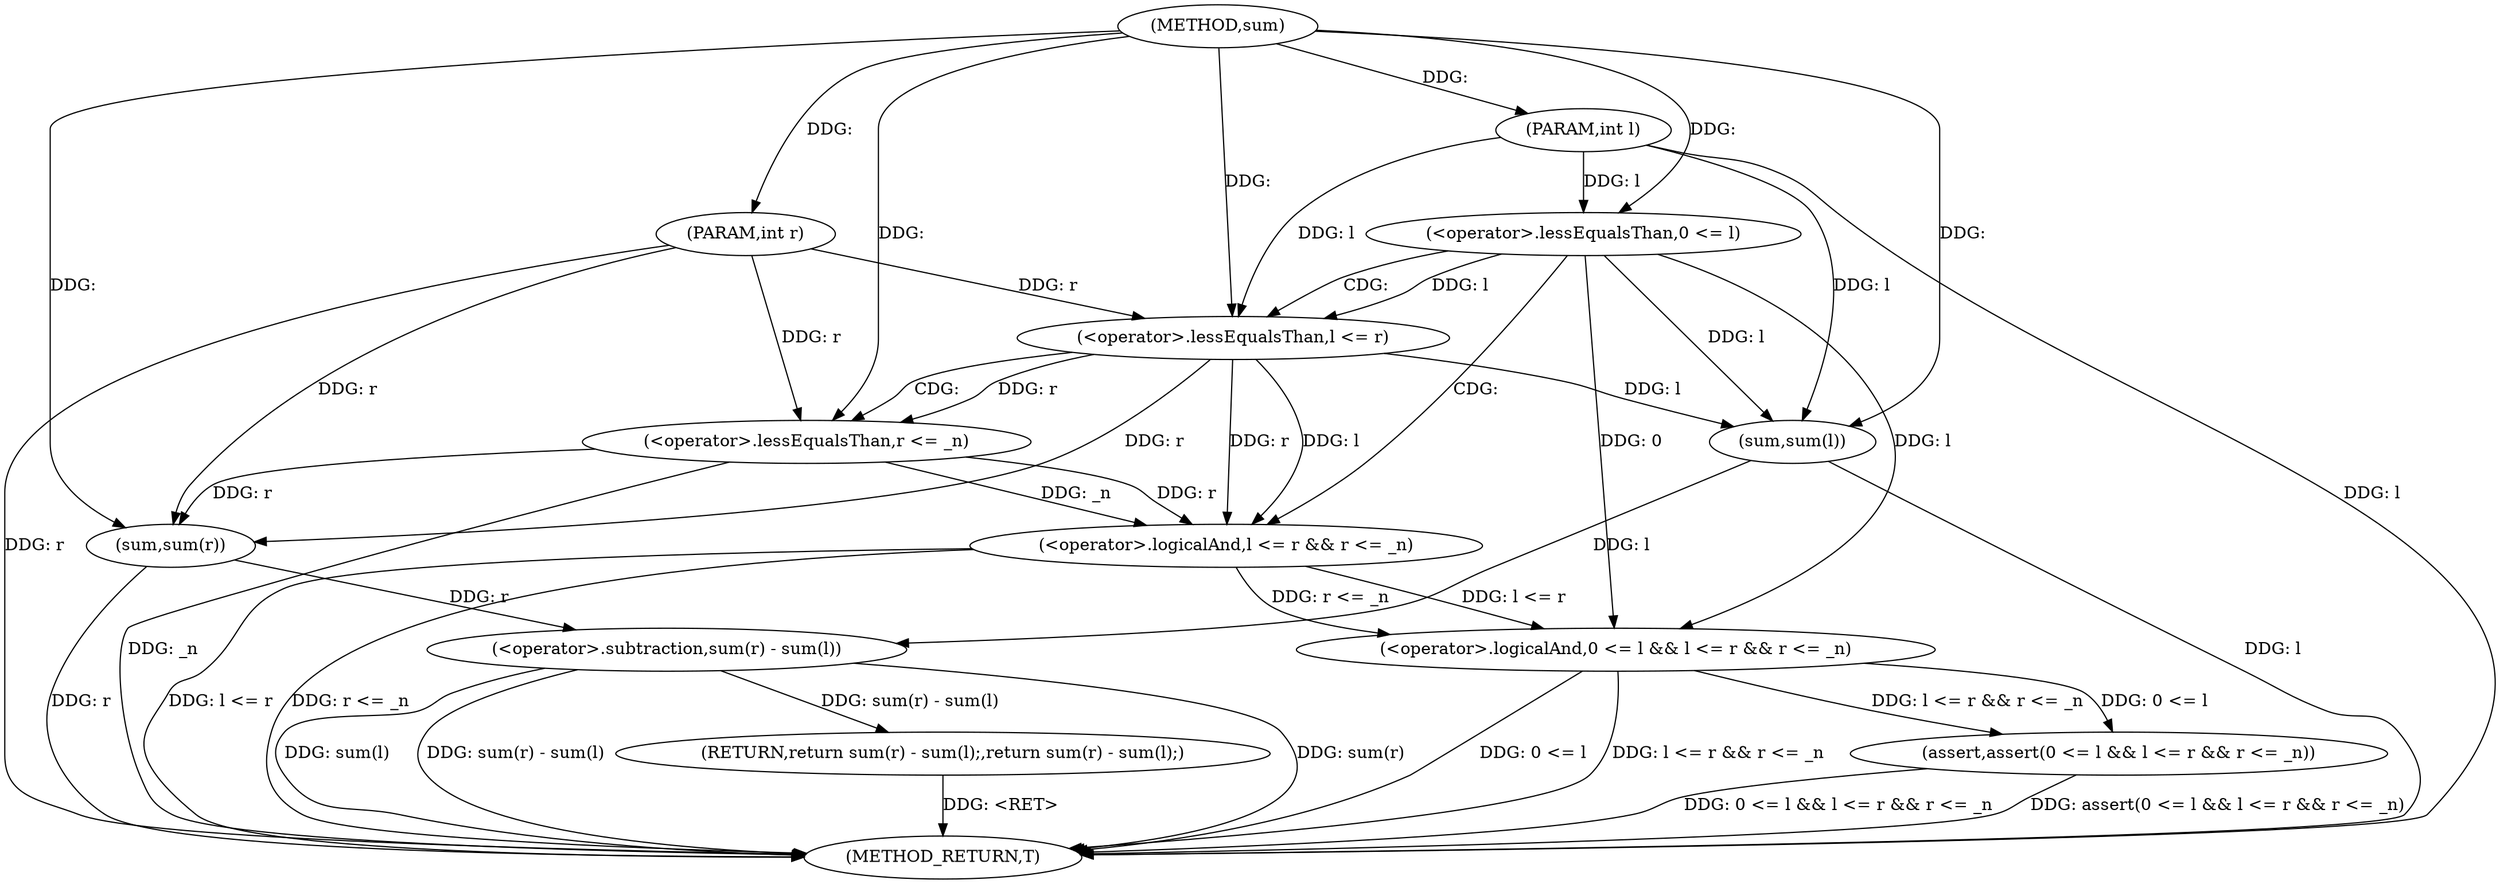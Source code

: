 digraph "sum" {  
"1003092" [label = "(METHOD,sum)" ]
"1003114" [label = "(METHOD_RETURN,T)" ]
"1003093" [label = "(PARAM,int l)" ]
"1003094" [label = "(PARAM,int r)" ]
"1003096" [label = "(assert,assert(0 <= l && l <= r && r <= _n))" ]
"1003108" [label = "(RETURN,return sum(r) - sum(l);,return sum(r) - sum(l);)" ]
"1003109" [label = "(<operator>.subtraction,sum(r) - sum(l))" ]
"1003097" [label = "(<operator>.logicalAnd,0 <= l && l <= r && r <= _n)" ]
"1003098" [label = "(<operator>.lessEqualsThan,0 <= l)" ]
"1003101" [label = "(<operator>.logicalAnd,l <= r && r <= _n)" ]
"1003110" [label = "(sum,sum(r))" ]
"1003112" [label = "(sum,sum(l))" ]
"1003102" [label = "(<operator>.lessEqualsThan,l <= r)" ]
"1003105" [label = "(<operator>.lessEqualsThan,r <= _n)" ]
  "1003108" -> "1003114"  [ label = "DDG: <RET>"] 
  "1003093" -> "1003114"  [ label = "DDG: l"] 
  "1003094" -> "1003114"  [ label = "DDG: r"] 
  "1003097" -> "1003114"  [ label = "DDG: 0 <= l"] 
  "1003101" -> "1003114"  [ label = "DDG: l <= r"] 
  "1003101" -> "1003114"  [ label = "DDG: r <= _n"] 
  "1003097" -> "1003114"  [ label = "DDG: l <= r && r <= _n"] 
  "1003096" -> "1003114"  [ label = "DDG: 0 <= l && l <= r && r <= _n"] 
  "1003096" -> "1003114"  [ label = "DDG: assert(0 <= l && l <= r && r <= _n)"] 
  "1003110" -> "1003114"  [ label = "DDG: r"] 
  "1003109" -> "1003114"  [ label = "DDG: sum(r)"] 
  "1003112" -> "1003114"  [ label = "DDG: l"] 
  "1003109" -> "1003114"  [ label = "DDG: sum(l)"] 
  "1003109" -> "1003114"  [ label = "DDG: sum(r) - sum(l)"] 
  "1003105" -> "1003114"  [ label = "DDG: _n"] 
  "1003092" -> "1003093"  [ label = "DDG: "] 
  "1003092" -> "1003094"  [ label = "DDG: "] 
  "1003109" -> "1003108"  [ label = "DDG: sum(r) - sum(l)"] 
  "1003097" -> "1003096"  [ label = "DDG: l <= r && r <= _n"] 
  "1003097" -> "1003096"  [ label = "DDG: 0 <= l"] 
  "1003098" -> "1003097"  [ label = "DDG: l"] 
  "1003098" -> "1003097"  [ label = "DDG: 0"] 
  "1003101" -> "1003097"  [ label = "DDG: l <= r"] 
  "1003101" -> "1003097"  [ label = "DDG: r <= _n"] 
  "1003110" -> "1003109"  [ label = "DDG: r"] 
  "1003112" -> "1003109"  [ label = "DDG: l"] 
  "1003092" -> "1003098"  [ label = "DDG: "] 
  "1003093" -> "1003098"  [ label = "DDG: l"] 
  "1003102" -> "1003101"  [ label = "DDG: l"] 
  "1003102" -> "1003101"  [ label = "DDG: r"] 
  "1003105" -> "1003101"  [ label = "DDG: r"] 
  "1003105" -> "1003101"  [ label = "DDG: _n"] 
  "1003102" -> "1003110"  [ label = "DDG: r"] 
  "1003105" -> "1003110"  [ label = "DDG: r"] 
  "1003094" -> "1003110"  [ label = "DDG: r"] 
  "1003092" -> "1003110"  [ label = "DDG: "] 
  "1003098" -> "1003112"  [ label = "DDG: l"] 
  "1003102" -> "1003112"  [ label = "DDG: l"] 
  "1003093" -> "1003112"  [ label = "DDG: l"] 
  "1003092" -> "1003112"  [ label = "DDG: "] 
  "1003098" -> "1003102"  [ label = "DDG: l"] 
  "1003093" -> "1003102"  [ label = "DDG: l"] 
  "1003092" -> "1003102"  [ label = "DDG: "] 
  "1003094" -> "1003102"  [ label = "DDG: r"] 
  "1003102" -> "1003105"  [ label = "DDG: r"] 
  "1003094" -> "1003105"  [ label = "DDG: r"] 
  "1003092" -> "1003105"  [ label = "DDG: "] 
  "1003098" -> "1003102"  [ label = "CDG: "] 
  "1003098" -> "1003101"  [ label = "CDG: "] 
  "1003102" -> "1003105"  [ label = "CDG: "] 
}

